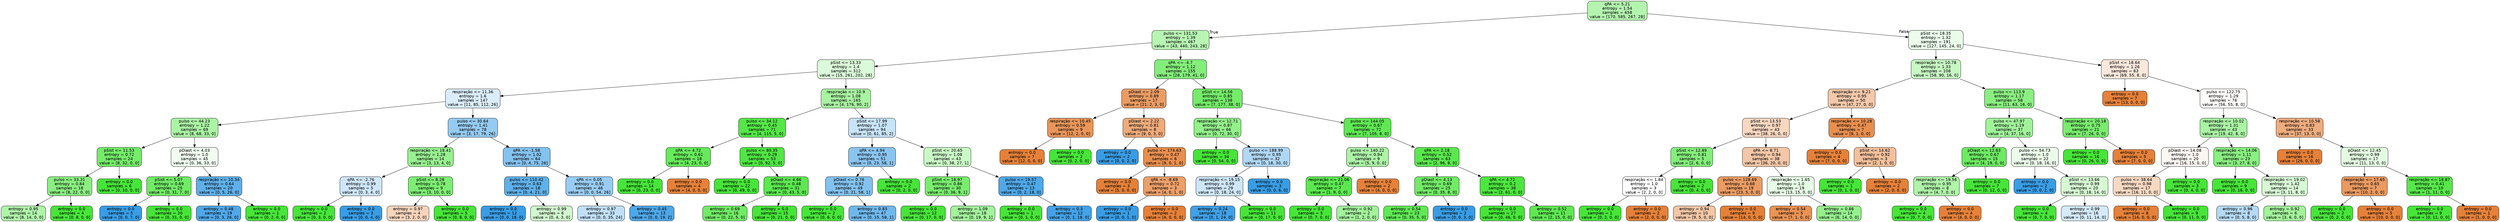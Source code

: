 digraph Tree {
node [shape=box, style="filled, rounded", color="black", fontname="helvetica"] ;
edge [fontname="helvetica"] ;
0 [label="qPA <= 5.21\nentropy = 1.54\nsamples = 658\nvalue = [170, 585, 267, 28]", fillcolor="#b4f4af"] ;
1 [label="pulso <= 131.53\nentropy = 1.39\nsamples = 467\nvalue = [43, 440, 243, 28]", fillcolor="#b8f5b3"] ;
0 -> 1 [labeldistance=2.5, labelangle=45, headlabel="True"] ;
2 [label="pSist <= 13.33\nentropy = 1.4\nsamples = 312\nvalue = [15, 261, 202, 28]", fillcolor="#dbfad9"] ;
1 -> 2 ;
3 [label="respiração <= 11.36\nentropy = 1.6\nsamples = 147\nvalue = [11, 85, 112, 26]", fillcolor="#dbedfa"] ;
2 -> 3 ;
4 [label="pulso <= 44.23\nentropy = 1.22\nsamples = 69\nvalue = [8, 68, 33, 0]", fillcolor="#aaf3a4"] ;
3 -> 4 ;
5 [label="pSist <= 11.53\nentropy = 0.72\nsamples = 24\nvalue = [8, 32, 0, 0]", fillcolor="#75ec6a"] ;
4 -> 5 ;
6 [label="pulso <= 33.31\nentropy = 0.84\nsamples = 18\nvalue = [8, 22, 0, 0]", fillcolor="#8aee81"] ;
5 -> 6 ;
7 [label="entropy = 0.95\nsamples = 14\nvalue = [8, 14, 0, 0]", fillcolor="#b0f4aa"] ;
6 -> 7 ;
8 [label="entropy = 0.0\nsamples = 4\nvalue = [0, 8, 0, 0]", fillcolor="#47e539"] ;
6 -> 8 ;
9 [label="entropy = 0.0\nsamples = 6\nvalue = [0, 10, 0, 0]", fillcolor="#47e539"] ;
5 -> 9 ;
10 [label="pDiast <= 4.03\nentropy = 1.0\nsamples = 45\nvalue = [0, 36, 33, 0]", fillcolor="#f0fdef"] ;
4 -> 10 ;
11 [label="pSist <= 5.07\nentropy = 0.69\nsamples = 25\nvalue = [0, 31, 7, 0]", fillcolor="#71eb66"] ;
10 -> 11 ;
12 [label="entropy = 0.0\nsamples = 5\nvalue = [0, 0, 7, 0]", fillcolor="#399de5"] ;
11 -> 12 ;
13 [label="entropy = 0.0\nsamples = 20\nvalue = [0, 31, 0, 0]", fillcolor="#47e539"] ;
11 -> 13 ;
14 [label="respiração <= 10.34\nentropy = 0.64\nsamples = 20\nvalue = [0, 5, 26, 0]", fillcolor="#5fb0ea"] ;
10 -> 14 ;
15 [label="entropy = 0.48\nsamples = 19\nvalue = [0, 3, 26, 0]", fillcolor="#50a8e8"] ;
14 -> 15 ;
16 [label="entropy = 0.0\nsamples = 1\nvalue = [0, 2, 0, 0]", fillcolor="#47e539"] ;
14 -> 16 ;
17 [label="pulso <= 30.64\nentropy = 1.41\nsamples = 78\nvalue = [3, 17, 79, 26]", fillcolor="#95cbf1"] ;
3 -> 17 ;
18 [label="respiração <= 18.41\nentropy = 1.28\nsamples = 14\nvalue = [3, 13, 4, 0]", fillcolor="#98f090"] ;
17 -> 18 ;
19 [label="qPA <= -2.76\nentropy = 0.99\nsamples = 5\nvalue = [0, 3, 4, 0]", fillcolor="#cee6f8"] ;
18 -> 19 ;
20 [label="entropy = 0.0\nsamples = 2\nvalue = [0, 3, 0, 0]", fillcolor="#47e539"] ;
19 -> 20 ;
21 [label="entropy = 0.0\nsamples = 3\nvalue = [0, 0, 4, 0]", fillcolor="#399de5"] ;
19 -> 21 ;
22 [label="pSist <= 8.28\nentropy = 0.78\nsamples = 9\nvalue = [3, 10, 0, 0]", fillcolor="#7eed74"] ;
18 -> 22 ;
23 [label="entropy = 0.97\nsamples = 4\nvalue = [3, 2, 0, 0]", fillcolor="#f6d5bd"] ;
22 -> 23 ;
24 [label="entropy = 0.0\nsamples = 5\nvalue = [0, 8, 0, 0]", fillcolor="#47e539"] ;
22 -> 24 ;
25 [label="qPA <= -1.58\nentropy = 1.02\nsamples = 64\nvalue = [0, 4, 75, 26]", fillcolor="#84c2ef"] ;
17 -> 25 ;
26 [label="pulso <= 110.42\nentropy = 0.63\nsamples = 18\nvalue = [0, 4, 21, 0]", fillcolor="#5fb0ea"] ;
25 -> 26 ;
27 [label="entropy = 0.0\nsamples = 12\nvalue = [0, 0, 18, 0]", fillcolor="#399de5"] ;
26 -> 27 ;
28 [label="entropy = 0.99\nsamples = 6\nvalue = [0, 4, 3, 0]", fillcolor="#d1f8ce"] ;
26 -> 28 ;
29 [label="qPA <= 0.05\nentropy = 0.91\nsamples = 46\nvalue = [0, 0, 54, 26]", fillcolor="#98ccf2"] ;
25 -> 29 ;
30 [label="entropy = 0.97\nsamples = 33\nvalue = [0, 0, 35, 24]", fillcolor="#c1e0f7"] ;
29 -> 30 ;
31 [label="entropy = 0.45\nsamples = 13\nvalue = [0, 0, 19, 2]", fillcolor="#4ea7e8"] ;
29 -> 31 ;
32 [label="respiração <= 10.9\nentropy = 1.08\nsamples = 165\nvalue = [4, 176, 90, 2]", fillcolor="#a8f3a1"] ;
2 -> 32 ;
33 [label="pulso <= 34.12\nentropy = 0.45\nsamples = 71\nvalue = [4, 115, 5, 0]", fillcolor="#55e748"] ;
32 -> 33 ;
34 [label="qPA <= 4.72\nentropy = 0.61\nsamples = 18\nvalue = [4, 23, 0, 0]", fillcolor="#67ea5b"] ;
33 -> 34 ;
35 [label="entropy = 0.0\nsamples = 14\nvalue = [0, 23, 0, 0]", fillcolor="#47e539"] ;
34 -> 35 ;
36 [label="entropy = 0.0\nsamples = 4\nvalue = [4, 0, 0, 0]", fillcolor="#e58139"] ;
34 -> 36 ;
37 [label="pulso <= 80.35\nentropy = 0.29\nsamples = 53\nvalue = [0, 92, 5, 0]", fillcolor="#51e644"] ;
33 -> 37 ;
38 [label="entropy = 0.0\nsamples = 22\nvalue = [0, 49, 0, 0]", fillcolor="#47e539"] ;
37 -> 38 ;
39 [label="pDiast <= 4.66\nentropy = 0.48\nsamples = 31\nvalue = [0, 43, 5, 0]", fillcolor="#5ce850"] ;
37 -> 39 ;
40 [label="entropy = 0.69\nsamples = 16\nvalue = [0, 22, 5, 0]", fillcolor="#71eb66"] ;
39 -> 40 ;
41 [label="entropy = 0.0\nsamples = 15\nvalue = [0, 21, 0, 0]", fillcolor="#47e539"] ;
39 -> 41 ;
42 [label="pSist <= 17.99\nentropy = 1.07\nsamples = 94\nvalue = [0, 61, 85, 2]", fillcolor="#c8e4f8"] ;
32 -> 42 ;
43 [label="qPA <= 4.94\nentropy = 0.95\nsamples = 51\nvalue = [0, 23, 58, 1]", fillcolor="#8ac5f0"] ;
42 -> 43 ;
44 [label="pDiast <= 0.76\nentropy = 0.92\nsamples = 49\nvalue = [0, 21, 58, 1]", fillcolor="#83c2ef"] ;
43 -> 44 ;
45 [label="entropy = 0.0\nsamples = 2\nvalue = [0, 6, 0, 0]", fillcolor="#47e539"] ;
44 -> 45 ;
46 [label="entropy = 0.83\nsamples = 47\nvalue = [0, 15, 58, 1]", fillcolor="#6fb8ec"] ;
44 -> 46 ;
47 [label="entropy = 0.0\nsamples = 2\nvalue = [0, 2, 0, 0]", fillcolor="#47e539"] ;
43 -> 47 ;
48 [label="pSist <= 20.65\nentropy = 1.08\nsamples = 43\nvalue = [0, 38, 27, 1]", fillcolor="#cbf8c7"] ;
42 -> 48 ;
49 [label="pSist <= 18.97\nentropy = 0.86\nsamples = 30\nvalue = [0, 36, 9, 1]", fillcolor="#79ec6f"] ;
48 -> 49 ;
50 [label="entropy = 0.0\nsamples = 12\nvalue = [0, 17, 0, 0]", fillcolor="#47e539"] ;
49 -> 50 ;
51 [label="entropy = 1.09\nsamples = 18\nvalue = [0, 19, 9, 1]", fillcolor="#a3f29c"] ;
49 -> 51 ;
52 [label="pulso <= 19.57\nentropy = 0.47\nsamples = 13\nvalue = [0, 2, 18, 0]", fillcolor="#4fa8e8"] ;
48 -> 52 ;
53 [label="entropy = 0.0\nsamples = 1\nvalue = [0, 1, 0, 0]", fillcolor="#47e539"] ;
52 -> 53 ;
54 [label="entropy = 0.3\nsamples = 12\nvalue = [0, 1, 18, 0]", fillcolor="#44a2e6"] ;
52 -> 54 ;
55 [label="qPA <= -4.7\nentropy = 1.12\nsamples = 155\nvalue = [28, 179, 41, 0]", fillcolor="#84ee7b"] ;
1 -> 55 ;
56 [label="pDiast <= 2.09\nentropy = 0.89\nsamples = 17\nvalue = [21, 2, 3, 0]", fillcolor="#eb9c64"] ;
55 -> 56 ;
57 [label="respiração <= 10.45\nentropy = 0.59\nsamples = 9\nvalue = [12, 2, 0, 0]", fillcolor="#e9965a"] ;
56 -> 57 ;
58 [label="entropy = 0.0\nsamples = 7\nvalue = [12, 0, 0, 0]", fillcolor="#e58139"] ;
57 -> 58 ;
59 [label="entropy = 0.0\nsamples = 2\nvalue = [0, 2, 0, 0]", fillcolor="#47e539"] ;
57 -> 59 ;
60 [label="pDiast <= 2.22\nentropy = 0.81\nsamples = 8\nvalue = [9, 0, 3, 0]", fillcolor="#eeab7b"] ;
56 -> 60 ;
61 [label="entropy = 0.0\nsamples = 2\nvalue = [0, 0, 2, 0]", fillcolor="#399de5"] ;
60 -> 61 ;
62 [label="pulso <= 174.63\nentropy = 0.47\nsamples = 6\nvalue = [9, 0, 1, 0]", fillcolor="#e88f4f"] ;
60 -> 62 ;
63 [label="entropy = 0.0\nsamples = 3\nvalue = [5, 0, 0, 0]", fillcolor="#e58139"] ;
62 -> 63 ;
64 [label="qPA <= -8.69\nentropy = 0.72\nsamples = 3\nvalue = [4, 0, 1, 0]", fillcolor="#eca06a"] ;
62 -> 64 ;
65 [label="entropy = 0.0\nsamples = 1\nvalue = [0, 0, 1, 0]", fillcolor="#399de5"] ;
64 -> 65 ;
66 [label="entropy = 0.0\nsamples = 2\nvalue = [4, 0, 0, 0]", fillcolor="#e58139"] ;
64 -> 66 ;
67 [label="pSist <= 14.56\nentropy = 0.85\nsamples = 138\nvalue = [7, 177, 38, 0]", fillcolor="#74eb69"] ;
55 -> 67 ;
68 [label="respiração <= 12.71\nentropy = 0.87\nsamples = 66\nvalue = [0, 72, 30, 0]", fillcolor="#94f08b"] ;
67 -> 68 ;
69 [label="entropy = 0.0\nsamples = 34\nvalue = [0, 54, 0, 0]", fillcolor="#47e539"] ;
68 -> 69 ;
70 [label="pulso <= 188.99\nentropy = 0.95\nsamples = 32\nvalue = [0, 18, 30, 0]", fillcolor="#b0d8f5"] ;
68 -> 70 ;
71 [label="respiração <= 19.15\nentropy = 0.99\nsamples = 29\nvalue = [0, 18, 24, 0]", fillcolor="#cee6f8"] ;
70 -> 71 ;
72 [label="entropy = 0.24\nsamples = 18\nvalue = [0, 1, 24, 0]", fillcolor="#41a1e6"] ;
71 -> 72 ;
73 [label="entropy = 0.0\nsamples = 11\nvalue = [0, 17, 0, 0]", fillcolor="#47e539"] ;
71 -> 73 ;
74 [label="entropy = 0.0\nsamples = 3\nvalue = [0, 0, 6, 0]", fillcolor="#399de5"] ;
70 -> 74 ;
75 [label="pulso <= 144.05\nentropy = 0.67\nsamples = 72\nvalue = [7, 105, 8, 0]", fillcolor="#60e854"] ;
67 -> 75 ;
76 [label="pulso <= 140.22\nentropy = 0.94\nsamples = 9\nvalue = [5, 9, 0, 0]", fillcolor="#adf3a7"] ;
75 -> 76 ;
77 [label="respiração <= 21.06\nentropy = 0.47\nsamples = 7\nvalue = [1, 9, 0, 0]", fillcolor="#5be84f"] ;
76 -> 77 ;
78 [label="entropy = 0.0\nsamples = 5\nvalue = [0, 7, 0, 0]", fillcolor="#47e539"] ;
77 -> 78 ;
79 [label="entropy = 0.92\nsamples = 2\nvalue = [1, 2, 0, 0]", fillcolor="#a3f29c"] ;
77 -> 79 ;
80 [label="entropy = 0.0\nsamples = 2\nvalue = [4, 0, 0, 0]", fillcolor="#e58139"] ;
76 -> 80 ;
81 [label="qPA <= 2.18\nentropy = 0.52\nsamples = 63\nvalue = [2, 96, 8, 0]", fillcolor="#5ae84d"] ;
75 -> 81 ;
82 [label="pDiast <= 4.13\nentropy = 0.69\nsamples = 25\nvalue = [0, 35, 8, 0]", fillcolor="#71eb66"] ;
81 -> 82 ;
83 [label="entropy = 0.54\nsamples = 23\nvalue = [0, 35, 5, 0]", fillcolor="#61e955"] ;
82 -> 83 ;
84 [label="entropy = 0.0\nsamples = 2\nvalue = [0, 0, 3, 0]", fillcolor="#399de5"] ;
82 -> 84 ;
85 [label="qPA <= 4.72\nentropy = 0.2\nsamples = 38\nvalue = [2, 61, 0, 0]", fillcolor="#4de63f"] ;
81 -> 85 ;
86 [label="entropy = 0.0\nsamples = 27\nvalue = [0, 46, 0, 0]", fillcolor="#47e539"] ;
85 -> 86 ;
87 [label="entropy = 0.52\nsamples = 11\nvalue = [2, 15, 0, 0]", fillcolor="#60e853"] ;
85 -> 87 ;
88 [label="pSist <= 18.35\nentropy = 1.32\nsamples = 191\nvalue = [127, 145, 24, 0]", fillcolor="#ebfcea"] ;
0 -> 88 [labeldistance=2.5, labelangle=-45, headlabel="False"] ;
89 [label="respiração <= 10.78\nentropy = 1.33\nsamples = 108\nvalue = [58, 90, 16, 0]", fillcolor="#c7f7c3"] ;
88 -> 89 ;
90 [label="respiração <= 9.21\nentropy = 0.95\nsamples = 50\nvalue = [47, 27, 0, 0]", fillcolor="#f4c9ab"] ;
89 -> 90 ;
91 [label="pSist <= 13.53\nentropy = 0.97\nsamples = 43\nvalue = [38, 26, 0, 0]", fillcolor="#f7d7c0"] ;
90 -> 91 ;
92 [label="pSist <= 12.89\nentropy = 0.81\nsamples = 5\nvalue = [2, 6, 0, 0]", fillcolor="#84ee7b"] ;
91 -> 92 ;
93 [label="respiração <= 1.84\nentropy = 1.0\nsamples = 3\nvalue = [2, 2, 0, 0]", fillcolor="#ffffff"] ;
92 -> 93 ;
94 [label="entropy = 0.0\nsamples = 1\nvalue = [0, 2, 0, 0]", fillcolor="#47e539"] ;
93 -> 94 ;
95 [label="entropy = 0.0\nsamples = 2\nvalue = [2, 0, 0, 0]", fillcolor="#e58139"] ;
93 -> 95 ;
96 [label="entropy = 0.0\nsamples = 2\nvalue = [0, 4, 0, 0]", fillcolor="#47e539"] ;
92 -> 96 ;
97 [label="qPA <= 8.71\nentropy = 0.94\nsamples = 38\nvalue = [36, 20, 0, 0]", fillcolor="#f3c7a7"] ;
91 -> 97 ;
98 [label="pulso <= 128.69\nentropy = 0.68\nsamples = 19\nvalue = [23, 5, 0, 0]", fillcolor="#eb9c64"] ;
97 -> 98 ;
99 [label="entropy = 0.94\nsamples = 10\nvalue = [9, 5, 0, 0]", fillcolor="#f3c7a7"] ;
98 -> 99 ;
100 [label="entropy = 0.0\nsamples = 9\nvalue = [14, 0, 0, 0]", fillcolor="#e58139"] ;
98 -> 100 ;
101 [label="respiração <= 1.65\nentropy = 1.0\nsamples = 19\nvalue = [13, 15, 0, 0]", fillcolor="#e6fce5"] ;
97 -> 101 ;
102 [label="entropy = 0.54\nsamples = 5\nvalue = [7, 1, 0, 0]", fillcolor="#e99355"] ;
101 -> 102 ;
103 [label="entropy = 0.88\nsamples = 14\nvalue = [6, 14, 0, 0]", fillcolor="#96f08e"] ;
101 -> 103 ;
104 [label="respiração <= 10.28\nentropy = 0.47\nsamples = 7\nvalue = [9, 1, 0, 0]", fillcolor="#e88f4f"] ;
90 -> 104 ;
105 [label="entropy = 0.0\nsamples = 4\nvalue = [7, 0, 0, 0]", fillcolor="#e58139"] ;
104 -> 105 ;
106 [label="pSist <= 14.62\nentropy = 0.92\nsamples = 3\nvalue = [2, 1, 0, 0]", fillcolor="#f2c09c"] ;
104 -> 106 ;
107 [label="entropy = 0.0\nsamples = 1\nvalue = [0, 1, 0, 0]", fillcolor="#47e539"] ;
106 -> 107 ;
108 [label="entropy = 0.0\nsamples = 2\nvalue = [2, 0, 0, 0]", fillcolor="#e58139"] ;
106 -> 108 ;
109 [label="pulso <= 113.9\nentropy = 1.17\nsamples = 58\nvalue = [11, 63, 16, 0]", fillcolor="#8aee81"] ;
89 -> 109 ;
110 [label="pulso <= 47.97\nentropy = 1.19\nsamples = 37\nvalue = [4, 37, 16, 0]", fillcolor="#a1f29a"] ;
109 -> 110 ;
111 [label="pDiast <= 12.83\nentropy = 0.67\nsamples = 15\nvalue = [4, 19, 0, 0]", fillcolor="#6eea63"] ;
110 -> 111 ;
112 [label="respiração <= 19.56\nentropy = 0.95\nsamples = 8\nvalue = [4, 7, 0, 0]", fillcolor="#b0f4aa"] ;
111 -> 112 ;
113 [label="entropy = 0.0\nsamples = 4\nvalue = [0, 7, 0, 0]", fillcolor="#47e539"] ;
112 -> 113 ;
114 [label="entropy = 0.0\nsamples = 4\nvalue = [4, 0, 0, 0]", fillcolor="#e58139"] ;
112 -> 114 ;
115 [label="entropy = 0.0\nsamples = 7\nvalue = [0, 12, 0, 0]", fillcolor="#47e539"] ;
111 -> 115 ;
116 [label="pulso <= 54.73\nentropy = 1.0\nsamples = 22\nvalue = [0, 18, 16, 0]", fillcolor="#ebfce9"] ;
110 -> 116 ;
117 [label="entropy = 0.0\nsamples = 2\nvalue = [0, 0, 2, 0]", fillcolor="#399de5"] ;
116 -> 117 ;
118 [label="pSist <= 13.66\nentropy = 0.99\nsamples = 20\nvalue = [0, 18, 14, 0]", fillcolor="#d6f9d3"] ;
116 -> 118 ;
119 [label="entropy = 0.0\nsamples = 4\nvalue = [0, 7, 0, 0]", fillcolor="#47e539"] ;
118 -> 119 ;
120 [label="entropy = 0.99\nsamples = 16\nvalue = [0, 11, 14, 0]", fillcolor="#d5eaf9"] ;
118 -> 120 ;
121 [label="respiração <= 20.18\nentropy = 0.75\nsamples = 21\nvalue = [7, 26, 0, 0]", fillcolor="#79ec6e"] ;
109 -> 121 ;
122 [label="entropy = 0.0\nsamples = 16\nvalue = [0, 26, 0, 0]", fillcolor="#47e539"] ;
121 -> 122 ;
123 [label="entropy = 0.0\nsamples = 5\nvalue = [7, 0, 0, 0]", fillcolor="#e58139"] ;
121 -> 123 ;
124 [label="pSist <= 18.64\nentropy = 1.26\nsamples = 83\nvalue = [69, 55, 8, 0]", fillcolor="#fae8db"] ;
88 -> 124 ;
125 [label="entropy = 0.0\nsamples = 7\nvalue = [13, 0, 0, 0]", fillcolor="#e58139"] ;
124 -> 125 ;
126 [label="pulso <= 122.75\nentropy = 1.29\nsamples = 76\nvalue = [56, 55, 8, 0]", fillcolor="#fffdfc"] ;
124 -> 126 ;
127 [label="respiração <= 10.02\nentropy = 1.31\nsamples = 43\nvalue = [19, 42, 8, 0]", fillcolor="#aaf3a4"] ;
126 -> 127 ;
128 [label="pDiast <= 14.08\nentropy = 1.0\nsamples = 20\nvalue = [16, 15, 0, 0]", fillcolor="#fdf7f3"] ;
127 -> 128 ;
129 [label="pulso <= 38.64\nentropy = 0.98\nsamples = 17\nvalue = [16, 11, 0, 0]", fillcolor="#f7d8c1"] ;
128 -> 129 ;
130 [label="entropy = 0.0\nsamples = 8\nvalue = [16, 0, 0, 0]", fillcolor="#e58139"] ;
129 -> 130 ;
131 [label="entropy = 0.0\nsamples = 9\nvalue = [0, 11, 0, 0]", fillcolor="#47e539"] ;
129 -> 131 ;
132 [label="entropy = 0.0\nsamples = 3\nvalue = [0, 4, 0, 0]", fillcolor="#47e539"] ;
128 -> 132 ;
133 [label="respiração <= 14.06\nentropy = 1.11\nsamples = 23\nvalue = [3, 27, 8, 0]", fillcolor="#8aef82"] ;
127 -> 133 ;
134 [label="entropy = 0.0\nsamples = 9\nvalue = [0, 16, 0, 0]", fillcolor="#47e539"] ;
133 -> 134 ;
135 [label="respiração <= 19.02\nentropy = 1.42\nsamples = 14\nvalue = [3, 11, 8, 0]", fillcolor="#d8f9d5"] ;
133 -> 135 ;
136 [label="entropy = 0.96\nsamples = 8\nvalue = [0, 5, 8, 0]", fillcolor="#b5daf5"] ;
135 -> 136 ;
137 [label="entropy = 0.92\nsamples = 6\nvalue = [3, 6, 0, 0]", fillcolor="#a3f29c"] ;
135 -> 137 ;
138 [label="respiração <= 10.58\nentropy = 0.83\nsamples = 33\nvalue = [37, 13, 0, 0]", fillcolor="#eead7f"] ;
126 -> 138 ;
139 [label="entropy = 0.0\nsamples = 16\nvalue = [26, 0, 0, 0]", fillcolor="#e58139"] ;
138 -> 139 ;
140 [label="pDiast <= 12.45\nentropy = 0.99\nsamples = 17\nvalue = [11, 13, 0, 0]", fillcolor="#e3fbe1"] ;
138 -> 140 ;
141 [label="respiração <= 17.65\nentropy = 0.65\nsamples = 7\nvalue = [10, 2, 0, 0]", fillcolor="#ea9a61"] ;
140 -> 141 ;
142 [label="entropy = 0.0\nsamples = 2\nvalue = [0, 2, 0, 0]", fillcolor="#47e539"] ;
141 -> 142 ;
143 [label="entropy = 0.0\nsamples = 5\nvalue = [10, 0, 0, 0]", fillcolor="#e58139"] ;
141 -> 143 ;
144 [label="respiração <= 18.87\nentropy = 0.41\nsamples = 10\nvalue = [1, 11, 0, 0]", fillcolor="#58e74b"] ;
140 -> 144 ;
145 [label="entropy = 0.0\nsamples = 9\nvalue = [0, 11, 0, 0]", fillcolor="#47e539"] ;
144 -> 145 ;
146 [label="entropy = 0.0\nsamples = 1\nvalue = [1, 0, 0, 0]", fillcolor="#e58139"] ;
144 -> 146 ;
}